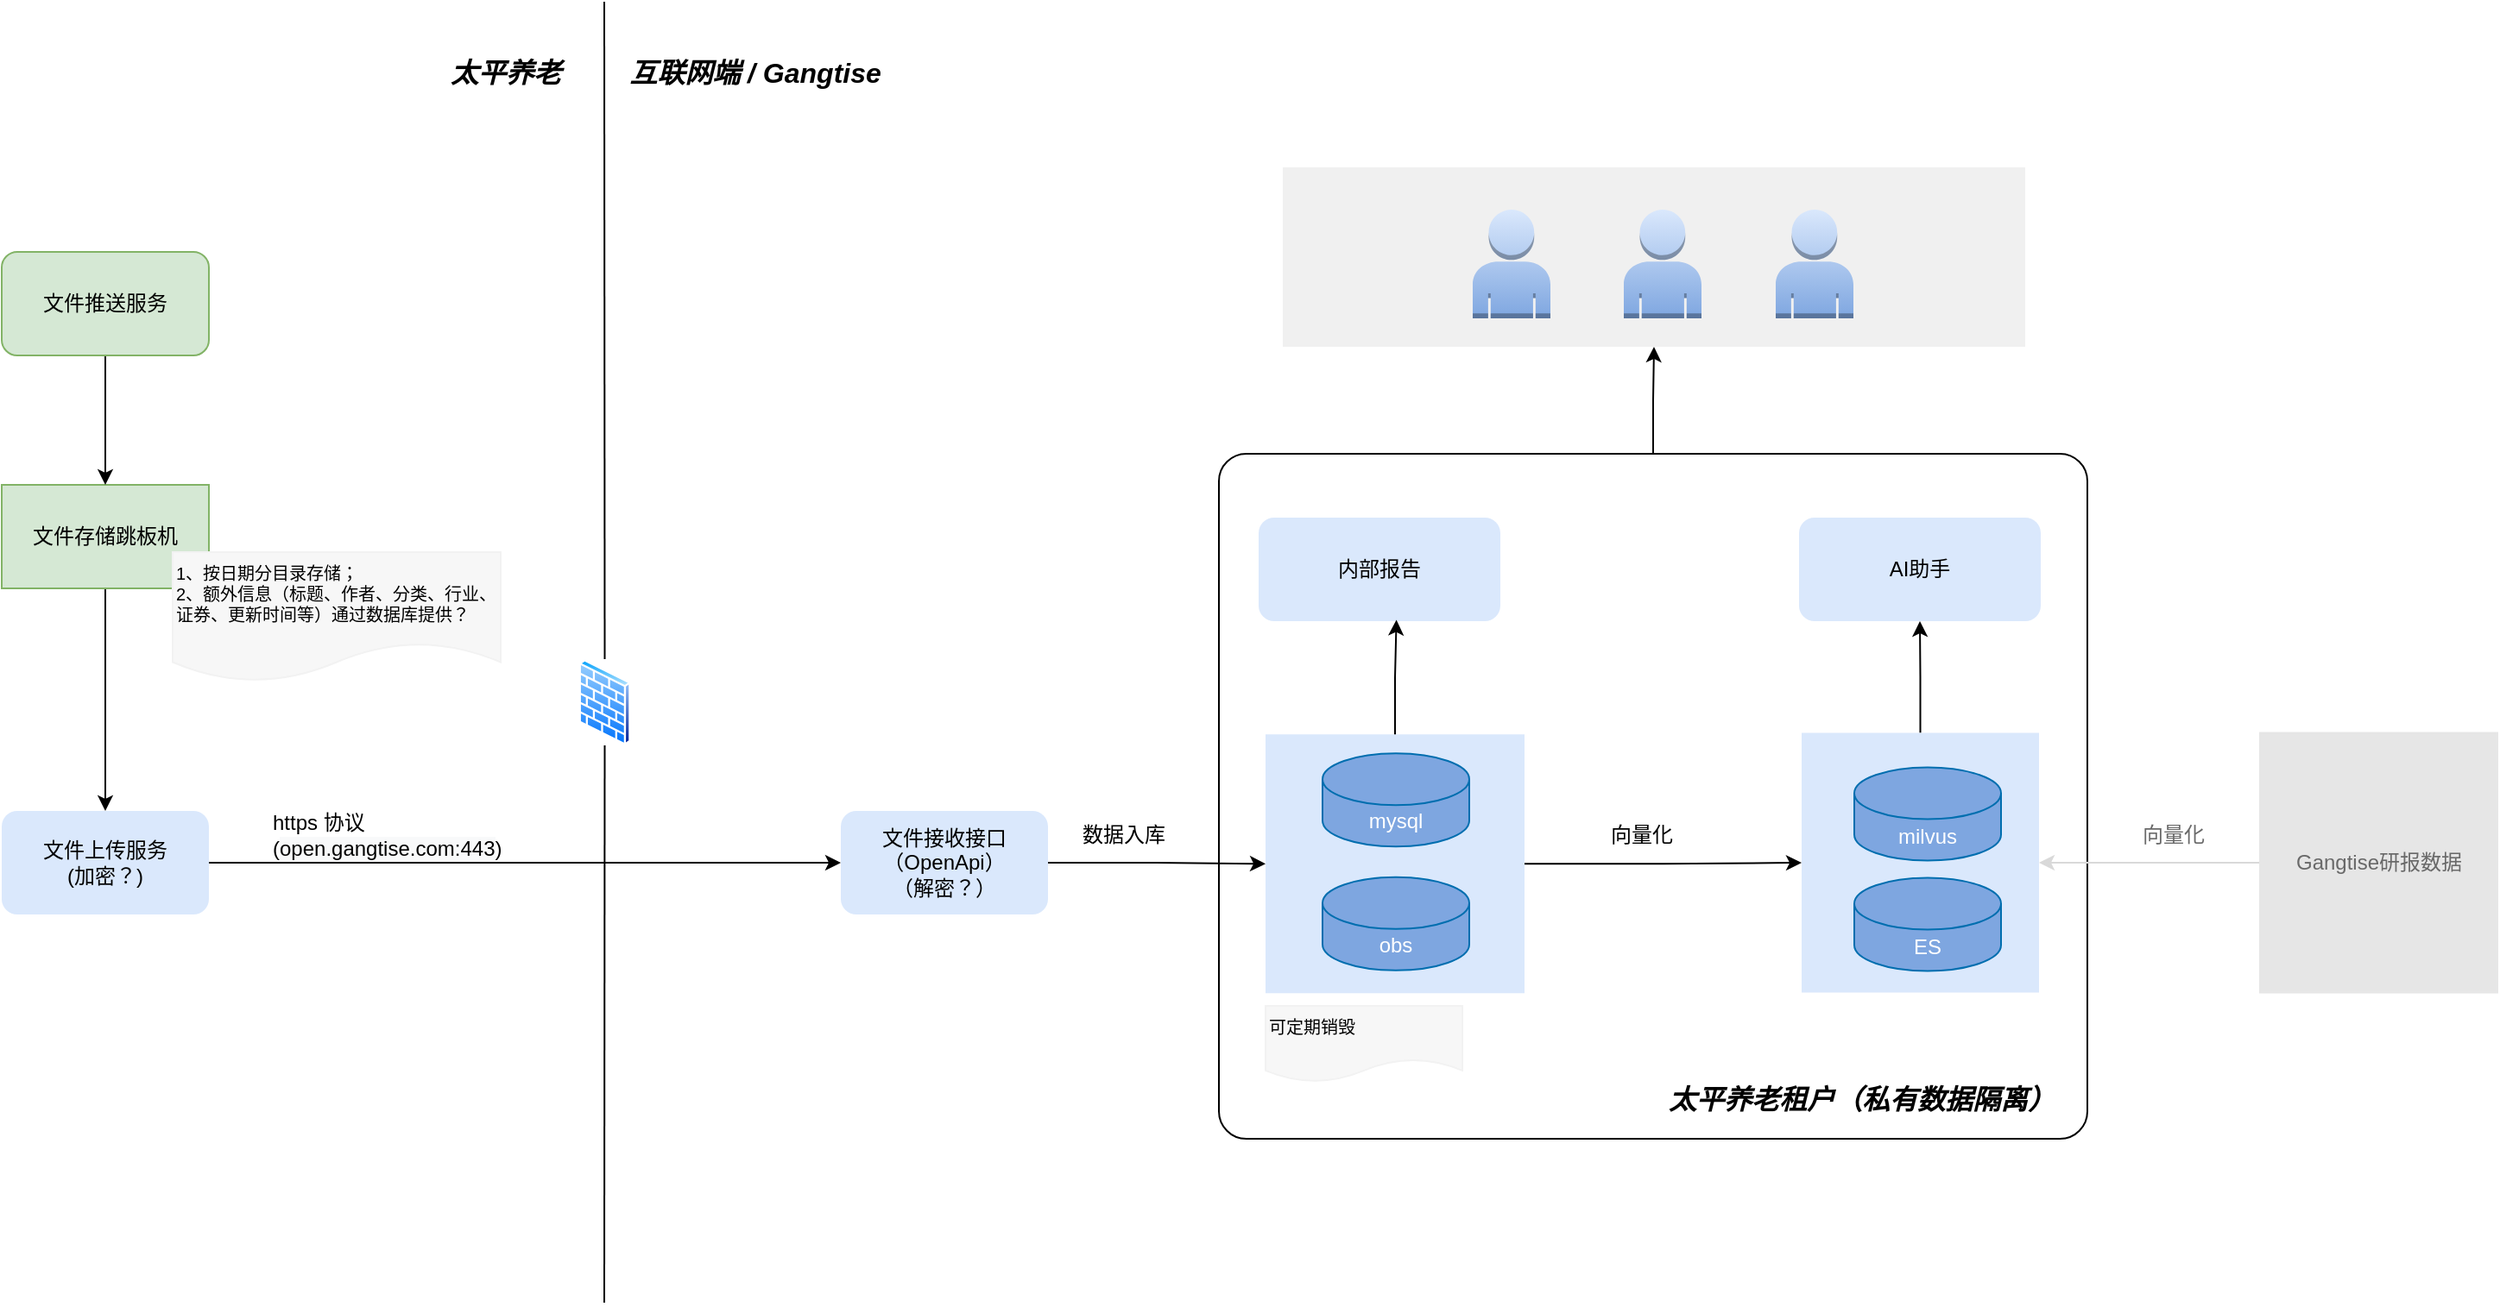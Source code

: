 <mxfile version="24.8.2">
  <diagram name="第 1 页" id="U4IAuHqMJG7AL6-bSId_">
    <mxGraphModel dx="1936" dy="868" grid="0" gridSize="10" guides="1" tooltips="1" connect="1" arrows="1" fold="1" page="0" pageScale="1" pageWidth="827" pageHeight="1169" math="0" shadow="0">
      <root>
        <mxCell id="0" />
        <mxCell id="1" parent="0" />
        <mxCell id="jtawM9_IdTwoaFk0VFE8-41" style="edgeStyle=orthogonalEdgeStyle;rounded=0;orthogonalLoop=1;jettySize=auto;html=1;entryX=0.5;entryY=1;entryDx=0;entryDy=0;" edge="1" parent="1" source="jtawM9_IdTwoaFk0VFE8-37" target="jtawM9_IdTwoaFk0VFE8-33">
          <mxGeometry relative="1" as="geometry" />
        </mxCell>
        <mxCell id="jtawM9_IdTwoaFk0VFE8-37" value="" style="rounded=1;whiteSpace=wrap;html=1;arcSize=4;" vertex="1" parent="1">
          <mxGeometry x="605" y="302" width="503" height="397" as="geometry" />
        </mxCell>
        <mxCell id="jtawM9_IdTwoaFk0VFE8-33" value="" style="rounded=0;whiteSpace=wrap;html=1;strokeColor=none;fillColor=#F0F0F0;" vertex="1" parent="1">
          <mxGeometry x="642" y="136" width="430" height="104" as="geometry" />
        </mxCell>
        <mxCell id="jtawM9_IdTwoaFk0VFE8-23" value="" style="rounded=0;whiteSpace=wrap;html=1;strokeColor=none;fillColor=#dae8fc;" vertex="1" parent="1">
          <mxGeometry x="632" y="464.63" width="150" height="150" as="geometry" />
        </mxCell>
        <mxCell id="jtawM9_IdTwoaFk0VFE8-25" style="edgeStyle=orthogonalEdgeStyle;rounded=0;orthogonalLoop=1;jettySize=auto;html=1;entryX=0.5;entryY=1;entryDx=0;entryDy=0;" edge="1" parent="1" source="jtawM9_IdTwoaFk0VFE8-18" target="jtawM9_IdTwoaFk0VFE8-16">
          <mxGeometry relative="1" as="geometry" />
        </mxCell>
        <mxCell id="jtawM9_IdTwoaFk0VFE8-18" value="" style="rounded=0;whiteSpace=wrap;html=1;strokeColor=none;fillColor=#dae8fc;" vertex="1" parent="1">
          <mxGeometry x="942.5" y="463.75" width="137.5" height="150.5" as="geometry" />
        </mxCell>
        <mxCell id="jtawM9_IdTwoaFk0VFE8-1" value="" style="endArrow=none;html=1;fontSize=12;" edge="1" parent="1" source="jtawM9_IdTwoaFk0VFE8-2">
          <mxGeometry width="50" height="50" relative="1" as="geometry">
            <mxPoint x="246.63" y="534" as="sourcePoint" />
            <mxPoint x="249" y="40" as="targetPoint" />
          </mxGeometry>
        </mxCell>
        <mxCell id="jtawM9_IdTwoaFk0VFE8-2" value="" style="aspect=fixed;perimeter=ellipsePerimeter;html=1;align=center;shadow=0;dashed=0;spacingTop=3;image;image=img/lib/active_directory/firewall.svg;fontSize=12;" vertex="1" parent="1">
          <mxGeometry x="234" y="421" width="30.5" height="50" as="geometry" />
        </mxCell>
        <mxCell id="jtawM9_IdTwoaFk0VFE8-3" value="" style="endArrow=none;html=1;" edge="1" parent="1" target="jtawM9_IdTwoaFk0VFE8-2">
          <mxGeometry width="50" height="50" relative="1" as="geometry">
            <mxPoint x="249" y="794" as="sourcePoint" />
            <mxPoint x="246.63" y="164" as="targetPoint" />
          </mxGeometry>
        </mxCell>
        <mxCell id="jtawM9_IdTwoaFk0VFE8-4" value="太平养老" style="text;html=1;strokeColor=none;fillColor=none;align=center;verticalAlign=middle;whiteSpace=wrap;rounded=0;dashed=1;dashPattern=1 1;fontSize=16;fontStyle=3" vertex="1" parent="1">
          <mxGeometry x="150" y="71" width="84" height="20" as="geometry" />
        </mxCell>
        <mxCell id="jtawM9_IdTwoaFk0VFE8-5" value="互联网端 / Gangtise" style="text;html=1;strokeColor=none;fillColor=none;align=center;verticalAlign=middle;whiteSpace=wrap;rounded=0;dashed=1;dashPattern=1 1;fontSize=16;fontStyle=3" vertex="1" parent="1">
          <mxGeometry x="251" y="71" width="170.75" height="20" as="geometry" />
        </mxCell>
        <mxCell id="jtawM9_IdTwoaFk0VFE8-13" style="edgeStyle=orthogonalEdgeStyle;rounded=0;orthogonalLoop=1;jettySize=auto;html=1;" edge="1" parent="1" source="jtawM9_IdTwoaFk0VFE8-6" target="jtawM9_IdTwoaFk0VFE8-9">
          <mxGeometry relative="1" as="geometry" />
        </mxCell>
        <mxCell id="jtawM9_IdTwoaFk0VFE8-6" value="&lt;div&gt;文件上传服务&lt;/div&gt;&lt;div&gt;(加密？)&lt;br&gt;&lt;/div&gt;" style="rounded=1;whiteSpace=wrap;html=1;fillColor=#dae8fc;strokeColor=none;" vertex="1" parent="1">
          <mxGeometry x="-100" y="509" width="120" height="60" as="geometry" />
        </mxCell>
        <mxCell id="jtawM9_IdTwoaFk0VFE8-12" style="edgeStyle=orthogonalEdgeStyle;rounded=0;orthogonalLoop=1;jettySize=auto;html=1;entryX=0.5;entryY=0;entryDx=0;entryDy=0;" edge="1" parent="1" source="jtawM9_IdTwoaFk0VFE8-8" target="jtawM9_IdTwoaFk0VFE8-6">
          <mxGeometry relative="1" as="geometry" />
        </mxCell>
        <mxCell id="jtawM9_IdTwoaFk0VFE8-8" value="文件存储跳板机" style="rounded=0;whiteSpace=wrap;html=1;fillColor=#d5e8d4;strokeColor=#82b366;" vertex="1" parent="1">
          <mxGeometry x="-100" y="320" width="120" height="60" as="geometry" />
        </mxCell>
        <mxCell id="jtawM9_IdTwoaFk0VFE8-15" style="edgeStyle=orthogonalEdgeStyle;rounded=0;orthogonalLoop=1;jettySize=auto;html=1;entryX=0;entryY=0.5;entryDx=0;entryDy=0;" edge="1" parent="1" source="jtawM9_IdTwoaFk0VFE8-9" target="jtawM9_IdTwoaFk0VFE8-23">
          <mxGeometry relative="1" as="geometry" />
        </mxCell>
        <mxCell id="jtawM9_IdTwoaFk0VFE8-9" value="&lt;div&gt;文件接收接口&lt;/div&gt;&lt;div&gt;（OpenApi）&lt;br&gt;&lt;/div&gt;&lt;div&gt;（解密？）&lt;br&gt;&lt;/div&gt;" style="rounded=1;whiteSpace=wrap;html=1;fillColor=#dae8fc;strokeColor=none;" vertex="1" parent="1">
          <mxGeometry x="386" y="509" width="120" height="60" as="geometry" />
        </mxCell>
        <mxCell id="jtawM9_IdTwoaFk0VFE8-11" style="edgeStyle=orthogonalEdgeStyle;rounded=0;orthogonalLoop=1;jettySize=auto;html=1;" edge="1" parent="1" source="jtawM9_IdTwoaFk0VFE8-10" target="jtawM9_IdTwoaFk0VFE8-8">
          <mxGeometry relative="1" as="geometry" />
        </mxCell>
        <mxCell id="jtawM9_IdTwoaFk0VFE8-10" value="文件推送服务" style="rounded=1;whiteSpace=wrap;html=1;fillColor=#d5e8d4;strokeColor=#82b366;" vertex="1" parent="1">
          <mxGeometry x="-100" y="185" width="120" height="60" as="geometry" />
        </mxCell>
        <mxCell id="jtawM9_IdTwoaFk0VFE8-21" style="edgeStyle=orthogonalEdgeStyle;rounded=0;orthogonalLoop=1;jettySize=auto;html=1;entryX=0;entryY=0.5;entryDx=0;entryDy=0;" edge="1" parent="1" source="jtawM9_IdTwoaFk0VFE8-23" target="jtawM9_IdTwoaFk0VFE8-18">
          <mxGeometry relative="1" as="geometry" />
        </mxCell>
        <mxCell id="jtawM9_IdTwoaFk0VFE8-14" value="&lt;div&gt;内部报告&lt;/div&gt;" style="rounded=1;whiteSpace=wrap;html=1;strokeColor=none;fillColor=#dae8fc;" vertex="1" parent="1">
          <mxGeometry x="628" y="339" width="140" height="60" as="geometry" />
        </mxCell>
        <mxCell id="jtawM9_IdTwoaFk0VFE8-16" value="&lt;div&gt;AI助手&lt;/div&gt;" style="rounded=1;whiteSpace=wrap;html=1;strokeColor=none;fillColor=#dae8fc;" vertex="1" parent="1">
          <mxGeometry x="941" y="339" width="140" height="60" as="geometry" />
        </mxCell>
        <mxCell id="jtawM9_IdTwoaFk0VFE8-17" value="milvus" style="shape=cylinder3;whiteSpace=wrap;html=1;boundedLbl=1;backgroundOutline=1;size=15;fillColor=#7EA6E0;strokeColor=#006EAF;fontColor=#ffffff;" vertex="1" parent="1">
          <mxGeometry x="973" y="483.75" width="85" height="54" as="geometry" />
        </mxCell>
        <mxCell id="jtawM9_IdTwoaFk0VFE8-19" value="ES" style="shape=cylinder3;whiteSpace=wrap;html=1;boundedLbl=1;backgroundOutline=1;size=15;fillColor=#7EA6E0;strokeColor=#006EAF;fontColor=#ffffff;" vertex="1" parent="1">
          <mxGeometry x="973" y="547.75" width="85" height="54" as="geometry" />
        </mxCell>
        <mxCell id="jtawM9_IdTwoaFk0VFE8-20" value="obs" style="shape=cylinder3;whiteSpace=wrap;html=1;boundedLbl=1;backgroundOutline=1;size=15;fillColor=#7EA6E0;strokeColor=#006EAF;fontColor=#ffffff;" vertex="1" parent="1">
          <mxGeometry x="665" y="547.38" width="85" height="54" as="geometry" />
        </mxCell>
        <mxCell id="jtawM9_IdTwoaFk0VFE8-22" value="mysql" style="shape=cylinder3;whiteSpace=wrap;html=1;boundedLbl=1;backgroundOutline=1;size=15;fillColor=#7EA6E0;strokeColor=#006EAF;fontColor=#ffffff;" vertex="1" parent="1">
          <mxGeometry x="665" y="475.63" width="85" height="54" as="geometry" />
        </mxCell>
        <mxCell id="jtawM9_IdTwoaFk0VFE8-24" style="edgeStyle=orthogonalEdgeStyle;rounded=0;orthogonalLoop=1;jettySize=auto;html=1;entryX=0.57;entryY=0.988;entryDx=0;entryDy=0;entryPerimeter=0;" edge="1" parent="1" source="jtawM9_IdTwoaFk0VFE8-23" target="jtawM9_IdTwoaFk0VFE8-14">
          <mxGeometry relative="1" as="geometry" />
        </mxCell>
        <mxCell id="jtawM9_IdTwoaFk0VFE8-26" value="数据入库" style="text;html=1;align=center;verticalAlign=middle;whiteSpace=wrap;rounded=0;" vertex="1" parent="1">
          <mxGeometry x="520" y="507.75" width="60" height="30" as="geometry" />
        </mxCell>
        <mxCell id="jtawM9_IdTwoaFk0VFE8-27" value="向量化" style="text;html=1;align=center;verticalAlign=middle;whiteSpace=wrap;rounded=0;" vertex="1" parent="1">
          <mxGeometry x="820" y="507.75" width="60" height="30" as="geometry" />
        </mxCell>
        <mxCell id="jtawM9_IdTwoaFk0VFE8-28" value="&lt;div style=&quot;font-size: 10px;&quot;&gt;1、按日期分目录存储；&lt;/div&gt;&lt;div style=&quot;font-size: 10px;&quot;&gt;2、额外信息（标题、作者、分类、行业、证券、更新时间等）通过数据库提供？&lt;/div&gt;" style="shape=document;whiteSpace=wrap;html=1;boundedLbl=1;align=left;verticalAlign=top;strokeColor=#F2F2F2;fillColor=#F7F7F7;fontSize=10;" vertex="1" parent="1">
          <mxGeometry x="-1" y="359" width="190" height="75" as="geometry" />
        </mxCell>
        <mxCell id="jtawM9_IdTwoaFk0VFE8-29" value="可定期销毁" style="shape=document;whiteSpace=wrap;html=1;boundedLbl=1;align=left;verticalAlign=top;strokeColor=#F2F2F2;fillColor=#F7F7F7;fontSize=10;" vertex="1" parent="1">
          <mxGeometry x="632" y="622" width="114" height="44" as="geometry" />
        </mxCell>
        <mxCell id="jtawM9_IdTwoaFk0VFE8-30" value="" style="outlineConnect=0;dashed=0;verticalLabelPosition=bottom;verticalAlign=top;align=center;html=1;shape=mxgraph.aws3.user;fillColor=#dae8fc;strokeColor=#6c8ebf;gradientColor=#7ea6e0;" vertex="1" parent="1">
          <mxGeometry x="839.5" y="160.5" width="45" height="63" as="geometry" />
        </mxCell>
        <mxCell id="jtawM9_IdTwoaFk0VFE8-31" value="" style="outlineConnect=0;dashed=0;verticalLabelPosition=bottom;verticalAlign=top;align=center;html=1;shape=mxgraph.aws3.user;fillColor=#dae8fc;strokeColor=#6c8ebf;gradientColor=#7ea6e0;" vertex="1" parent="1">
          <mxGeometry x="752" y="160.5" width="45" height="63" as="geometry" />
        </mxCell>
        <mxCell id="jtawM9_IdTwoaFk0VFE8-32" value="" style="outlineConnect=0;dashed=0;verticalLabelPosition=bottom;verticalAlign=top;align=center;html=1;shape=mxgraph.aws3.user;fillColor=#dae8fc;strokeColor=#6c8ebf;gradientColor=#7ea6e0;" vertex="1" parent="1">
          <mxGeometry x="927.5" y="160.5" width="45" height="63" as="geometry" />
        </mxCell>
        <mxCell id="jtawM9_IdTwoaFk0VFE8-35" style="edgeStyle=orthogonalEdgeStyle;rounded=0;orthogonalLoop=1;jettySize=auto;html=1;entryX=1;entryY=0.5;entryDx=0;entryDy=0;strokeColor=#D9D9D9;" edge="1" parent="1" source="jtawM9_IdTwoaFk0VFE8-34" target="jtawM9_IdTwoaFk0VFE8-18">
          <mxGeometry relative="1" as="geometry" />
        </mxCell>
        <mxCell id="jtawM9_IdTwoaFk0VFE8-34" value="Gangtise研报数据" style="rounded=0;whiteSpace=wrap;html=1;strokeColor=#E6E6E6;fillColor=#E6E6E6;fontColor=#696969;" vertex="1" parent="1">
          <mxGeometry x="1208" y="463.75" width="137.5" height="150.5" as="geometry" />
        </mxCell>
        <mxCell id="jtawM9_IdTwoaFk0VFE8-36" value="向量化" style="text;html=1;align=center;verticalAlign=middle;whiteSpace=wrap;rounded=0;fontColor=#696969;" vertex="1" parent="1">
          <mxGeometry x="1128" y="507.75" width="60" height="30" as="geometry" />
        </mxCell>
        <mxCell id="jtawM9_IdTwoaFk0VFE8-38" value="&lt;div&gt;太平养老租户（私有数据隔离）&lt;br&gt;&lt;/div&gt;" style="text;html=1;strokeColor=none;fillColor=none;align=center;verticalAlign=middle;whiteSpace=wrap;rounded=0;dashed=1;dashPattern=1 1;fontSize=16;fontStyle=3" vertex="1" parent="1">
          <mxGeometry x="832" y="666" width="291.25" height="20" as="geometry" />
        </mxCell>
        <mxCell id="jtawM9_IdTwoaFk0VFE8-40" value="&lt;div&gt;https 协议&lt;br&gt;&lt;/div&gt;&lt;div&gt;(&lt;span style=&quot;color: rgb(0, 0, 0); font-family: Helvetica; font-size: 12px; font-style: normal; font-variant-ligatures: normal; font-variant-caps: normal; font-weight: 400; letter-spacing: normal; text-indent: 0px; text-transform: none; white-space: nowrap; word-spacing: 0px; -webkit-text-stroke-width: 0px; background-color: rgb(248, 249, 250); text-decoration-thickness: initial; text-decoration-style: initial; text-decoration-color: initial; display: inline !important; float: none;&quot;&gt;open.gangtise.com:443&lt;/span&gt;)&lt;/div&gt;" style="text;html=1;align=left;verticalAlign=middle;whiteSpace=wrap;rounded=0;" vertex="1" parent="1">
          <mxGeometry x="55" y="507.75" width="60" height="30" as="geometry" />
        </mxCell>
      </root>
    </mxGraphModel>
  </diagram>
</mxfile>
